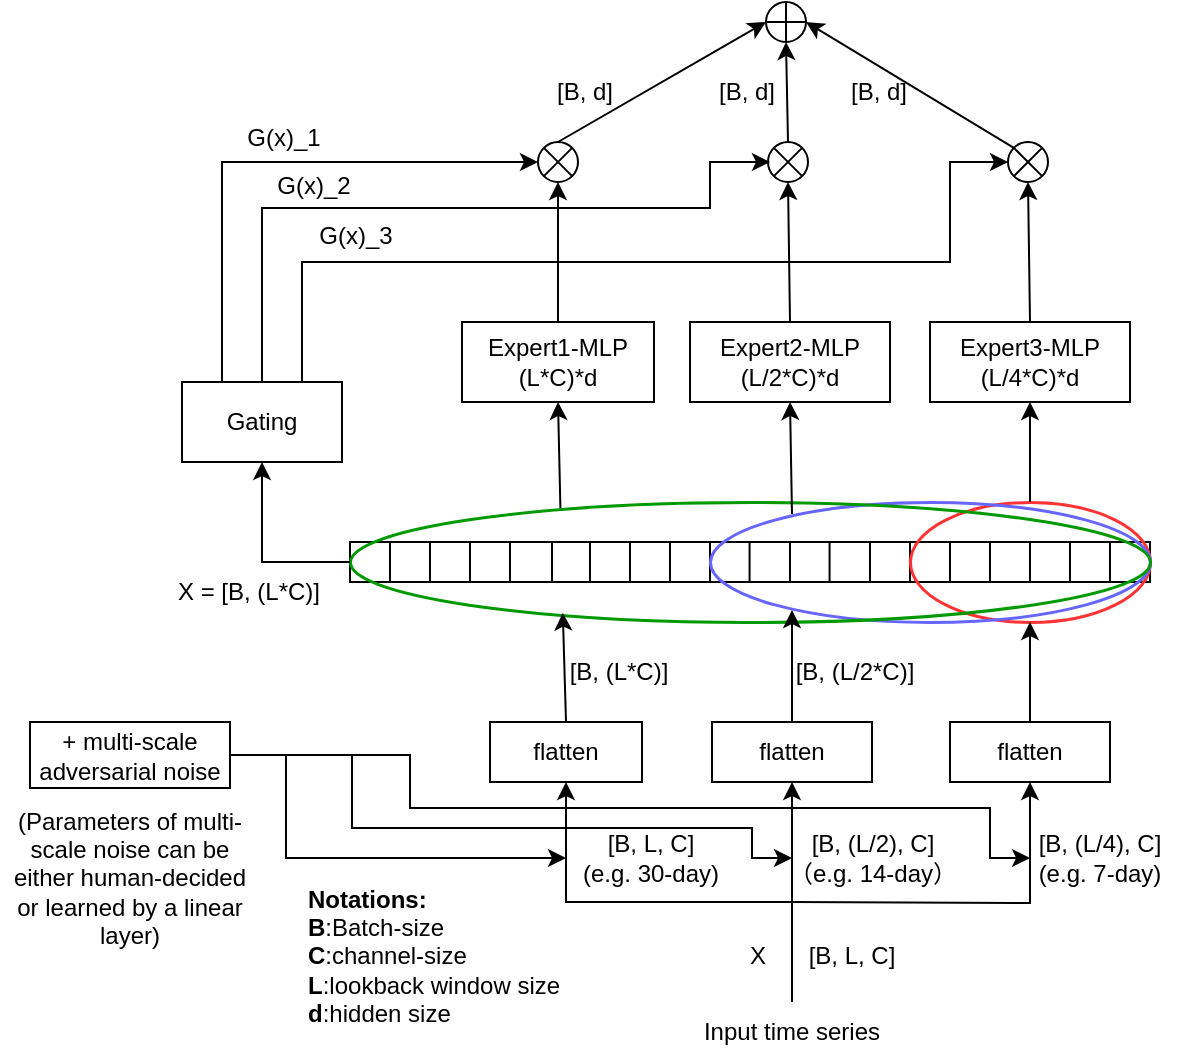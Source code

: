 <mxfile version="22.1.5" type="github">
  <diagram id="mCheTAdoRBEMM2ChDu2A" name="Page-1">
    <mxGraphModel dx="1138" dy="515" grid="1" gridSize="10" guides="1" tooltips="1" connect="1" arrows="1" fold="1" page="1" pageScale="1" pageWidth="827" pageHeight="1169" math="0" shadow="0">
      <root>
        <mxCell id="0" />
        <mxCell id="1" parent="0" />
        <mxCell id="4p1qmTCOK1UH07okr2WW-84" value="" style="rounded=0;whiteSpace=wrap;html=1;" vertex="1" parent="1">
          <mxGeometry x="240" y="417" width="400" height="20" as="geometry" />
        </mxCell>
        <mxCell id="4p1qmTCOK1UH07okr2WW-85" value="" style="endArrow=none;html=1;rounded=0;exitX=0.06;exitY=0.006;exitDx=0;exitDy=0;exitPerimeter=0;entryX=0.06;entryY=1.006;entryDx=0;entryDy=0;entryPerimeter=0;" edge="1" parent="1">
          <mxGeometry width="50" height="50" relative="1" as="geometry">
            <mxPoint x="260.0" y="417.0" as="sourcePoint" />
            <mxPoint x="260.0" y="437.0" as="targetPoint" />
          </mxGeometry>
        </mxCell>
        <mxCell id="4p1qmTCOK1UH07okr2WW-86" value="" style="endArrow=none;html=1;rounded=0;exitX=0.06;exitY=0.006;exitDx=0;exitDy=0;exitPerimeter=0;entryX=0.06;entryY=1.006;entryDx=0;entryDy=0;entryPerimeter=0;" edge="1" parent="1">
          <mxGeometry width="50" height="50" relative="1" as="geometry">
            <mxPoint x="360" y="417" as="sourcePoint" />
            <mxPoint x="360" y="437" as="targetPoint" />
          </mxGeometry>
        </mxCell>
        <mxCell id="4p1qmTCOK1UH07okr2WW-87" value="" style="endArrow=none;html=1;rounded=0;exitX=0.06;exitY=0.006;exitDx=0;exitDy=0;exitPerimeter=0;entryX=0.06;entryY=1.006;entryDx=0;entryDy=0;entryPerimeter=0;" edge="1" parent="1">
          <mxGeometry width="50" height="50" relative="1" as="geometry">
            <mxPoint x="380" y="417" as="sourcePoint" />
            <mxPoint x="380" y="437" as="targetPoint" />
          </mxGeometry>
        </mxCell>
        <mxCell id="4p1qmTCOK1UH07okr2WW-88" value="" style="endArrow=none;html=1;rounded=0;exitX=0.06;exitY=0.006;exitDx=0;exitDy=0;exitPerimeter=0;entryX=0.06;entryY=1.006;entryDx=0;entryDy=0;entryPerimeter=0;" edge="1" parent="1">
          <mxGeometry width="50" height="50" relative="1" as="geometry">
            <mxPoint x="400" y="417" as="sourcePoint" />
            <mxPoint x="400" y="437" as="targetPoint" />
          </mxGeometry>
        </mxCell>
        <mxCell id="4p1qmTCOK1UH07okr2WW-89" value="" style="endArrow=none;html=1;rounded=0;exitX=0.06;exitY=0.006;exitDx=0;exitDy=0;exitPerimeter=0;entryX=0.06;entryY=1.006;entryDx=0;entryDy=0;entryPerimeter=0;" edge="1" parent="1">
          <mxGeometry width="50" height="50" relative="1" as="geometry">
            <mxPoint x="420" y="417" as="sourcePoint" />
            <mxPoint x="420" y="437" as="targetPoint" />
          </mxGeometry>
        </mxCell>
        <mxCell id="4p1qmTCOK1UH07okr2WW-90" value="" style="endArrow=none;html=1;rounded=0;exitX=0.06;exitY=0.006;exitDx=0;exitDy=0;exitPerimeter=0;entryX=0.06;entryY=1.006;entryDx=0;entryDy=0;entryPerimeter=0;" edge="1" parent="1">
          <mxGeometry width="50" height="50" relative="1" as="geometry">
            <mxPoint x="439.79" y="417" as="sourcePoint" />
            <mxPoint x="439.79" y="437" as="targetPoint" />
          </mxGeometry>
        </mxCell>
        <mxCell id="4p1qmTCOK1UH07okr2WW-91" value="" style="endArrow=none;html=1;rounded=0;exitX=0.06;exitY=0.006;exitDx=0;exitDy=0;exitPerimeter=0;entryX=0.06;entryY=1.006;entryDx=0;entryDy=0;entryPerimeter=0;" edge="1" parent="1">
          <mxGeometry width="50" height="50" relative="1" as="geometry">
            <mxPoint x="460" y="417" as="sourcePoint" />
            <mxPoint x="460" y="437" as="targetPoint" />
          </mxGeometry>
        </mxCell>
        <mxCell id="4p1qmTCOK1UH07okr2WW-92" value="" style="endArrow=none;html=1;rounded=0;exitX=0.06;exitY=0.006;exitDx=0;exitDy=0;exitPerimeter=0;entryX=0.06;entryY=1.006;entryDx=0;entryDy=0;entryPerimeter=0;" edge="1" parent="1">
          <mxGeometry width="50" height="50" relative="1" as="geometry">
            <mxPoint x="479.79" y="417" as="sourcePoint" />
            <mxPoint x="479.79" y="437" as="targetPoint" />
          </mxGeometry>
        </mxCell>
        <mxCell id="4p1qmTCOK1UH07okr2WW-93" value="" style="endArrow=none;html=1;rounded=0;exitX=0.06;exitY=0.006;exitDx=0;exitDy=0;exitPerimeter=0;entryX=0.06;entryY=1.006;entryDx=0;entryDy=0;entryPerimeter=0;" edge="1" parent="1">
          <mxGeometry width="50" height="50" relative="1" as="geometry">
            <mxPoint x="500" y="417" as="sourcePoint" />
            <mxPoint x="500" y="437" as="targetPoint" />
          </mxGeometry>
        </mxCell>
        <mxCell id="4p1qmTCOK1UH07okr2WW-94" value="" style="endArrow=none;html=1;rounded=0;exitX=0.06;exitY=0.006;exitDx=0;exitDy=0;exitPerimeter=0;entryX=0.06;entryY=1.006;entryDx=0;entryDy=0;entryPerimeter=0;" edge="1" parent="1">
          <mxGeometry width="50" height="50" relative="1" as="geometry">
            <mxPoint x="520" y="417" as="sourcePoint" />
            <mxPoint x="520" y="437" as="targetPoint" />
          </mxGeometry>
        </mxCell>
        <mxCell id="4p1qmTCOK1UH07okr2WW-95" value="" style="endArrow=none;html=1;rounded=0;exitX=0.06;exitY=0.006;exitDx=0;exitDy=0;exitPerimeter=0;entryX=0.06;entryY=1.006;entryDx=0;entryDy=0;entryPerimeter=0;" edge="1" parent="1">
          <mxGeometry width="50" height="50" relative="1" as="geometry">
            <mxPoint x="560" y="417" as="sourcePoint" />
            <mxPoint x="560" y="437" as="targetPoint" />
          </mxGeometry>
        </mxCell>
        <mxCell id="4p1qmTCOK1UH07okr2WW-96" value="" style="endArrow=none;html=1;rounded=0;exitX=0.06;exitY=0.006;exitDx=0;exitDy=0;exitPerimeter=0;entryX=0.06;entryY=1.006;entryDx=0;entryDy=0;entryPerimeter=0;" edge="1" parent="1">
          <mxGeometry width="50" height="50" relative="1" as="geometry">
            <mxPoint x="540" y="417" as="sourcePoint" />
            <mxPoint x="540" y="437" as="targetPoint" />
          </mxGeometry>
        </mxCell>
        <mxCell id="4p1qmTCOK1UH07okr2WW-97" value="" style="endArrow=none;html=1;rounded=0;exitX=0.06;exitY=0.006;exitDx=0;exitDy=0;exitPerimeter=0;entryX=0.06;entryY=1.006;entryDx=0;entryDy=0;entryPerimeter=0;" edge="1" parent="1">
          <mxGeometry width="50" height="50" relative="1" as="geometry">
            <mxPoint x="580" y="417" as="sourcePoint" />
            <mxPoint x="580" y="437" as="targetPoint" />
          </mxGeometry>
        </mxCell>
        <mxCell id="4p1qmTCOK1UH07okr2WW-98" value="" style="endArrow=none;html=1;rounded=0;exitX=0.06;exitY=0.006;exitDx=0;exitDy=0;exitPerimeter=0;entryX=0.06;entryY=1.006;entryDx=0;entryDy=0;entryPerimeter=0;" edge="1" parent="1">
          <mxGeometry width="50" height="50" relative="1" as="geometry">
            <mxPoint x="600" y="417" as="sourcePoint" />
            <mxPoint x="600" y="437" as="targetPoint" />
          </mxGeometry>
        </mxCell>
        <mxCell id="4p1qmTCOK1UH07okr2WW-99" value="" style="endArrow=none;html=1;rounded=0;exitX=0.06;exitY=0.006;exitDx=0;exitDy=0;exitPerimeter=0;entryX=0.06;entryY=1.006;entryDx=0;entryDy=0;entryPerimeter=0;" edge="1" parent="1">
          <mxGeometry width="50" height="50" relative="1" as="geometry">
            <mxPoint x="620" y="417" as="sourcePoint" />
            <mxPoint x="620" y="437" as="targetPoint" />
          </mxGeometry>
        </mxCell>
        <mxCell id="4p1qmTCOK1UH07okr2WW-100" value="" style="ellipse;whiteSpace=wrap;html=1;fillColor=none;strokeColor=#FF3333;strokeWidth=1.5;" vertex="1" parent="1">
          <mxGeometry x="520" y="397" width="120" height="60" as="geometry" />
        </mxCell>
        <mxCell id="4p1qmTCOK1UH07okr2WW-101" value="" style="ellipse;whiteSpace=wrap;html=1;fillColor=none;strokeColor=#6666FF;strokeWidth=1.5;" vertex="1" parent="1">
          <mxGeometry x="420" y="397" width="220" height="60" as="geometry" />
        </mxCell>
        <mxCell id="4p1qmTCOK1UH07okr2WW-102" value="" style="ellipse;whiteSpace=wrap;html=1;fillColor=none;strokeColor=#009900;strokeWidth=1.5;" vertex="1" parent="1">
          <mxGeometry x="240" y="397" width="400" height="60" as="geometry" />
        </mxCell>
        <mxCell id="4p1qmTCOK1UH07okr2WW-103" value="Expert1-MLP&lt;br&gt;(L*C)*d" style="rounded=0;whiteSpace=wrap;html=1;" vertex="1" parent="1">
          <mxGeometry x="296" y="307" width="96" height="40" as="geometry" />
        </mxCell>
        <mxCell id="4p1qmTCOK1UH07okr2WW-104" value="Expert2-MLP&lt;br&gt;(L/2*C)*d" style="rounded=0;whiteSpace=wrap;html=1;" vertex="1" parent="1">
          <mxGeometry x="410" y="307" width="100" height="40" as="geometry" />
        </mxCell>
        <mxCell id="4p1qmTCOK1UH07okr2WW-105" value="Expert3-MLP&lt;br&gt;(L/4*C)*d" style="rounded=0;whiteSpace=wrap;html=1;" vertex="1" parent="1">
          <mxGeometry x="530" y="307" width="100" height="40" as="geometry" />
        </mxCell>
        <mxCell id="4p1qmTCOK1UH07okr2WW-106" value="" style="endArrow=classic;html=1;rounded=0;exitX=0.263;exitY=0.051;exitDx=0;exitDy=0;entryX=0.5;entryY=1;entryDx=0;entryDy=0;exitPerimeter=0;" edge="1" parent="1" source="4p1qmTCOK1UH07okr2WW-102" target="4p1qmTCOK1UH07okr2WW-103">
          <mxGeometry width="50" height="50" relative="1" as="geometry">
            <mxPoint x="390" y="347" as="sourcePoint" />
            <mxPoint x="440" y="297" as="targetPoint" />
          </mxGeometry>
        </mxCell>
        <mxCell id="4p1qmTCOK1UH07okr2WW-107" value="" style="endArrow=classic;html=1;rounded=0;entryX=0.5;entryY=1;entryDx=0;entryDy=0;" edge="1" parent="1" target="4p1qmTCOK1UH07okr2WW-104">
          <mxGeometry width="50" height="50" relative="1" as="geometry">
            <mxPoint x="461" y="403" as="sourcePoint" />
            <mxPoint x="460" y="343" as="targetPoint" />
          </mxGeometry>
        </mxCell>
        <mxCell id="4p1qmTCOK1UH07okr2WW-108" value="" style="endArrow=classic;html=1;rounded=0;exitX=0.5;exitY=0;exitDx=0;exitDy=0;entryX=0.5;entryY=1;entryDx=0;entryDy=0;" edge="1" parent="1" source="4p1qmTCOK1UH07okr2WW-100" target="4p1qmTCOK1UH07okr2WW-105">
          <mxGeometry width="50" height="50" relative="1" as="geometry">
            <mxPoint x="570" y="331.5" as="sourcePoint" />
            <mxPoint x="574" y="222.5" as="targetPoint" />
          </mxGeometry>
        </mxCell>
        <mxCell id="4p1qmTCOK1UH07okr2WW-109" value="Gating" style="rounded=0;whiteSpace=wrap;html=1;" vertex="1" parent="1">
          <mxGeometry x="156" y="337" width="80" height="40" as="geometry" />
        </mxCell>
        <mxCell id="4p1qmTCOK1UH07okr2WW-110" value="" style="endArrow=classic;html=1;rounded=0;exitX=0;exitY=0.5;exitDx=0;exitDy=0;entryX=0.5;entryY=1;entryDx=0;entryDy=0;" edge="1" parent="1" source="4p1qmTCOK1UH07okr2WW-84" target="4p1qmTCOK1UH07okr2WW-109">
          <mxGeometry width="50" height="50" relative="1" as="geometry">
            <mxPoint x="340" y="437" as="sourcePoint" />
            <mxPoint x="390" y="387" as="targetPoint" />
            <Array as="points">
              <mxPoint x="196" y="427" />
            </Array>
          </mxGeometry>
        </mxCell>
        <mxCell id="4p1qmTCOK1UH07okr2WW-111" value="" style="ellipse;whiteSpace=wrap;html=1;aspect=fixed;fillColor=none;" vertex="1" parent="1">
          <mxGeometry x="334" y="217" width="20" height="20" as="geometry" />
        </mxCell>
        <mxCell id="4p1qmTCOK1UH07okr2WW-112" value="" style="endArrow=none;html=1;rounded=0;exitX=0;exitY=1;exitDx=0;exitDy=0;entryX=1;entryY=0;entryDx=0;entryDy=0;" edge="1" parent="1" source="4p1qmTCOK1UH07okr2WW-111" target="4p1qmTCOK1UH07okr2WW-111">
          <mxGeometry width="50" height="50" relative="1" as="geometry">
            <mxPoint x="337.653" y="241.877" as="sourcePoint" />
            <mxPoint x="360.35" y="222.12" as="targetPoint" />
          </mxGeometry>
        </mxCell>
        <mxCell id="4p1qmTCOK1UH07okr2WW-113" value="" style="endArrow=none;html=1;rounded=0;exitX=0;exitY=0;exitDx=0;exitDy=0;entryX=1;entryY=1;entryDx=0;entryDy=0;" edge="1" parent="1" source="4p1qmTCOK1UH07okr2WW-111" target="4p1qmTCOK1UH07okr2WW-111">
          <mxGeometry width="50" height="50" relative="1" as="geometry">
            <mxPoint x="348" y="253" as="sourcePoint" />
            <mxPoint x="371" y="233" as="targetPoint" />
          </mxGeometry>
        </mxCell>
        <mxCell id="4p1qmTCOK1UH07okr2WW-114" value="" style="ellipse;whiteSpace=wrap;html=1;aspect=fixed;fillColor=none;" vertex="1" parent="1">
          <mxGeometry x="449" y="217" width="20" height="20" as="geometry" />
        </mxCell>
        <mxCell id="4p1qmTCOK1UH07okr2WW-115" value="" style="endArrow=none;html=1;rounded=0;exitX=0;exitY=1;exitDx=0;exitDy=0;entryX=1;entryY=0;entryDx=0;entryDy=0;" edge="1" parent="1" source="4p1qmTCOK1UH07okr2WW-114" target="4p1qmTCOK1UH07okr2WW-114">
          <mxGeometry width="50" height="50" relative="1" as="geometry">
            <mxPoint x="422.653" y="251.877" as="sourcePoint" />
            <mxPoint x="445.35" y="232.12" as="targetPoint" />
          </mxGeometry>
        </mxCell>
        <mxCell id="4p1qmTCOK1UH07okr2WW-116" value="" style="endArrow=none;html=1;rounded=0;exitX=0;exitY=0;exitDx=0;exitDy=0;entryX=1;entryY=1;entryDx=0;entryDy=0;" edge="1" parent="1" source="4p1qmTCOK1UH07okr2WW-114" target="4p1qmTCOK1UH07okr2WW-114">
          <mxGeometry width="50" height="50" relative="1" as="geometry">
            <mxPoint x="433" y="263" as="sourcePoint" />
            <mxPoint x="456" y="243" as="targetPoint" />
          </mxGeometry>
        </mxCell>
        <mxCell id="4p1qmTCOK1UH07okr2WW-117" value="" style="ellipse;whiteSpace=wrap;html=1;aspect=fixed;fillColor=none;" vertex="1" parent="1">
          <mxGeometry x="569" y="217" width="20" height="20" as="geometry" />
        </mxCell>
        <mxCell id="4p1qmTCOK1UH07okr2WW-118" value="" style="endArrow=none;html=1;rounded=0;exitX=0;exitY=1;exitDx=0;exitDy=0;entryX=1;entryY=0;entryDx=0;entryDy=0;" edge="1" parent="1" source="4p1qmTCOK1UH07okr2WW-117" target="4p1qmTCOK1UH07okr2WW-117">
          <mxGeometry width="50" height="50" relative="1" as="geometry">
            <mxPoint x="572.653" y="241.877" as="sourcePoint" />
            <mxPoint x="595.35" y="222.12" as="targetPoint" />
          </mxGeometry>
        </mxCell>
        <mxCell id="4p1qmTCOK1UH07okr2WW-119" value="" style="endArrow=none;html=1;rounded=0;exitX=0;exitY=0;exitDx=0;exitDy=0;entryX=1;entryY=1;entryDx=0;entryDy=0;" edge="1" parent="1" source="4p1qmTCOK1UH07okr2WW-117" target="4p1qmTCOK1UH07okr2WW-117">
          <mxGeometry width="50" height="50" relative="1" as="geometry">
            <mxPoint x="583" y="253" as="sourcePoint" />
            <mxPoint x="606" y="233" as="targetPoint" />
          </mxGeometry>
        </mxCell>
        <mxCell id="4p1qmTCOK1UH07okr2WW-120" value="" style="endArrow=classic;html=1;rounded=0;exitX=0.25;exitY=0;exitDx=0;exitDy=0;entryX=0;entryY=0.5;entryDx=0;entryDy=0;" edge="1" parent="1" source="4p1qmTCOK1UH07okr2WW-109" target="4p1qmTCOK1UH07okr2WW-111">
          <mxGeometry width="50" height="50" relative="1" as="geometry">
            <mxPoint x="235" y="307" as="sourcePoint" />
            <mxPoint x="270" y="207" as="targetPoint" />
            <Array as="points">
              <mxPoint x="176" y="227" />
            </Array>
          </mxGeometry>
        </mxCell>
        <mxCell id="4p1qmTCOK1UH07okr2WW-121" value="" style="endArrow=classic;html=1;rounded=0;exitX=0.5;exitY=0;exitDx=0;exitDy=0;entryX=0.5;entryY=1;entryDx=0;entryDy=0;" edge="1" parent="1" source="4p1qmTCOK1UH07okr2WW-103" target="4p1qmTCOK1UH07okr2WW-111">
          <mxGeometry width="50" height="50" relative="1" as="geometry">
            <mxPoint x="370" y="287" as="sourcePoint" />
            <mxPoint x="420" y="247" as="targetPoint" />
          </mxGeometry>
        </mxCell>
        <mxCell id="4p1qmTCOK1UH07okr2WW-122" value="" style="endArrow=classic;html=1;rounded=0;exitX=0.5;exitY=0;exitDx=0;exitDy=0;entryX=0.5;entryY=1;entryDx=0;entryDy=0;" edge="1" parent="1" source="4p1qmTCOK1UH07okr2WW-104" target="4p1qmTCOK1UH07okr2WW-114">
          <mxGeometry width="50" height="50" relative="1" as="geometry">
            <mxPoint x="330" y="227" as="sourcePoint" />
            <mxPoint x="380" y="177" as="targetPoint" />
          </mxGeometry>
        </mxCell>
        <mxCell id="4p1qmTCOK1UH07okr2WW-123" value="" style="endArrow=classic;html=1;rounded=0;exitX=0.5;exitY=0;exitDx=0;exitDy=0;entryX=0.5;entryY=1;entryDx=0;entryDy=0;" edge="1" parent="1" source="4p1qmTCOK1UH07okr2WW-105" target="4p1qmTCOK1UH07okr2WW-117">
          <mxGeometry width="50" height="50" relative="1" as="geometry">
            <mxPoint x="480" y="304" as="sourcePoint" />
            <mxPoint x="480" y="247" as="targetPoint" />
          </mxGeometry>
        </mxCell>
        <mxCell id="4p1qmTCOK1UH07okr2WW-124" value="" style="endArrow=classic;html=1;rounded=0;exitX=0.5;exitY=0;exitDx=0;exitDy=0;" edge="1" parent="1" source="4p1qmTCOK1UH07okr2WW-109">
          <mxGeometry width="50" height="50" relative="1" as="geometry">
            <mxPoint x="260" y="337" as="sourcePoint" />
            <mxPoint x="450" y="227" as="targetPoint" />
            <Array as="points">
              <mxPoint x="196" y="250" />
              <mxPoint x="420" y="250" />
              <mxPoint x="420" y="227" />
            </Array>
          </mxGeometry>
        </mxCell>
        <mxCell id="4p1qmTCOK1UH07okr2WW-125" value="" style="endArrow=classic;html=1;rounded=0;exitX=0.75;exitY=0;exitDx=0;exitDy=0;entryX=0;entryY=0.5;entryDx=0;entryDy=0;" edge="1" parent="1" source="4p1qmTCOK1UH07okr2WW-109" target="4p1qmTCOK1UH07okr2WW-117">
          <mxGeometry width="50" height="50" relative="1" as="geometry">
            <mxPoint x="270" y="347" as="sourcePoint" />
            <mxPoint x="470" y="237" as="targetPoint" />
            <Array as="points">
              <mxPoint x="216" y="277" />
              <mxPoint x="540" y="277" />
              <mxPoint x="540" y="227" />
            </Array>
          </mxGeometry>
        </mxCell>
        <mxCell id="4p1qmTCOK1UH07okr2WW-126" value="" style="ellipse;whiteSpace=wrap;html=1;aspect=fixed;fillColor=none;direction=east;flipH=1;flipV=1;" vertex="1" parent="1">
          <mxGeometry x="448" y="147" width="20" height="20" as="geometry" />
        </mxCell>
        <mxCell id="4p1qmTCOK1UH07okr2WW-127" value="" style="endArrow=none;html=1;rounded=0;exitX=0;exitY=0.5;exitDx=0;exitDy=0;entryX=1;entryY=0.5;entryDx=0;entryDy=0;" edge="1" parent="1" source="4p1qmTCOK1UH07okr2WW-126" target="4p1qmTCOK1UH07okr2WW-126">
          <mxGeometry width="50" height="50" relative="1" as="geometry">
            <mxPoint x="464.347" y="142.123" as="sourcePoint" />
            <mxPoint x="441.65" y="161.88" as="targetPoint" />
          </mxGeometry>
        </mxCell>
        <mxCell id="4p1qmTCOK1UH07okr2WW-128" value="" style="endArrow=none;html=1;rounded=0;exitX=0.5;exitY=0;exitDx=0;exitDy=0;entryX=0.5;entryY=1;entryDx=0;entryDy=0;" edge="1" parent="1" source="4p1qmTCOK1UH07okr2WW-126" target="4p1qmTCOK1UH07okr2WW-126">
          <mxGeometry width="50" height="50" relative="1" as="geometry">
            <mxPoint x="454" y="131.0" as="sourcePoint" />
            <mxPoint x="431" y="151.0" as="targetPoint" />
          </mxGeometry>
        </mxCell>
        <mxCell id="4p1qmTCOK1UH07okr2WW-129" value="" style="endArrow=classic;html=1;rounded=0;exitX=0.5;exitY=0;exitDx=0;exitDy=0;entryX=0;entryY=0.5;entryDx=0;entryDy=0;" edge="1" parent="1" source="4p1qmTCOK1UH07okr2WW-111" target="4p1qmTCOK1UH07okr2WW-126">
          <mxGeometry width="50" height="50" relative="1" as="geometry">
            <mxPoint x="350" y="177" as="sourcePoint" />
            <mxPoint x="470" y="167" as="targetPoint" />
          </mxGeometry>
        </mxCell>
        <mxCell id="4p1qmTCOK1UH07okr2WW-130" value="" style="endArrow=classic;html=1;rounded=0;exitX=0.5;exitY=0;exitDx=0;exitDy=0;entryX=0.5;entryY=1;entryDx=0;entryDy=0;" edge="1" parent="1" source="4p1qmTCOK1UH07okr2WW-114" target="4p1qmTCOK1UH07okr2WW-126">
          <mxGeometry width="50" height="50" relative="1" as="geometry">
            <mxPoint x="485" y="207" as="sourcePoint" />
            <mxPoint x="585" y="157" as="targetPoint" />
          </mxGeometry>
        </mxCell>
        <mxCell id="4p1qmTCOK1UH07okr2WW-131" style="edgeStyle=orthogonalEdgeStyle;rounded=0;orthogonalLoop=1;jettySize=auto;html=1;exitX=0.5;exitY=0;exitDx=0;exitDy=0;entryX=0.5;entryY=1;entryDx=0;entryDy=0;" edge="1" parent="1" target="4p1qmTCOK1UH07okr2WW-138">
          <mxGeometry relative="1" as="geometry">
            <mxPoint x="461" y="627" as="sourcePoint" />
            <mxPoint x="370" y="577" as="targetPoint" />
            <Array as="points">
              <mxPoint x="461" y="597" />
              <mxPoint x="348" y="597" />
            </Array>
          </mxGeometry>
        </mxCell>
        <mxCell id="4p1qmTCOK1UH07okr2WW-132" style="edgeStyle=orthogonalEdgeStyle;rounded=0;orthogonalLoop=1;jettySize=auto;html=1;entryX=0.5;entryY=1;entryDx=0;entryDy=0;" edge="1" parent="1" target="4p1qmTCOK1UH07okr2WW-140">
          <mxGeometry relative="1" as="geometry">
            <mxPoint x="461" y="597" as="sourcePoint" />
            <mxPoint x="577" y="577" as="targetPoint" />
          </mxGeometry>
        </mxCell>
        <mxCell id="4p1qmTCOK1UH07okr2WW-133" value="X" style="text;html=1;strokeColor=none;fillColor=none;align=center;verticalAlign=middle;whiteSpace=wrap;rounded=0;" vertex="1" parent="1">
          <mxGeometry x="434" y="609" width="20" height="30" as="geometry" />
        </mxCell>
        <mxCell id="4p1qmTCOK1UH07okr2WW-134" value="[B, L, C]" style="text;html=1;strokeColor=none;fillColor=none;align=center;verticalAlign=middle;whiteSpace=wrap;rounded=0;" vertex="1" parent="1">
          <mxGeometry x="466" y="609" width="50" height="30" as="geometry" />
        </mxCell>
        <mxCell id="4p1qmTCOK1UH07okr2WW-135" value="[B, L, C]&lt;br&gt;(e.g. 30-day)" style="text;html=1;strokeColor=none;fillColor=none;align=center;verticalAlign=middle;whiteSpace=wrap;rounded=0;" vertex="1" parent="1">
          <mxGeometry x="351" y="560" width="79" height="30" as="geometry" />
        </mxCell>
        <mxCell id="4p1qmTCOK1UH07okr2WW-136" value="[B, (L/2), C]&lt;br&gt;（e.g. 14-day）" style="text;html=1;strokeColor=none;fillColor=none;align=center;verticalAlign=middle;whiteSpace=wrap;rounded=0;" vertex="1" parent="1">
          <mxGeometry x="454" y="560" width="95" height="30" as="geometry" />
        </mxCell>
        <mxCell id="4p1qmTCOK1UH07okr2WW-137" value="[B, (L/4), C]&lt;br&gt;(e.g. 7-day)" style="text;html=1;strokeColor=none;fillColor=none;align=center;verticalAlign=middle;whiteSpace=wrap;rounded=0;" vertex="1" parent="1">
          <mxGeometry x="575" y="560" width="80" height="30" as="geometry" />
        </mxCell>
        <mxCell id="4p1qmTCOK1UH07okr2WW-138" value="flatten" style="rounded=0;whiteSpace=wrap;html=1;" vertex="1" parent="1">
          <mxGeometry x="310" y="507" width="76" height="30" as="geometry" />
        </mxCell>
        <mxCell id="4p1qmTCOK1UH07okr2WW-139" value="flatten" style="rounded=0;whiteSpace=wrap;html=1;" vertex="1" parent="1">
          <mxGeometry x="421" y="507" width="80" height="30" as="geometry" />
        </mxCell>
        <mxCell id="4p1qmTCOK1UH07okr2WW-140" value="flatten" style="rounded=0;whiteSpace=wrap;html=1;" vertex="1" parent="1">
          <mxGeometry x="540" y="507" width="80" height="30" as="geometry" />
        </mxCell>
        <mxCell id="4p1qmTCOK1UH07okr2WW-141" value="" style="endArrow=classic;html=1;rounded=0;exitX=0.5;exitY=0;exitDx=0;exitDy=0;entryX=0.266;entryY=0.922;entryDx=0;entryDy=0;entryPerimeter=0;" edge="1" parent="1" source="4p1qmTCOK1UH07okr2WW-138" target="4p1qmTCOK1UH07okr2WW-102">
          <mxGeometry width="50" height="50" relative="1" as="geometry">
            <mxPoint x="420" y="557" as="sourcePoint" />
            <mxPoint x="370" y="447" as="targetPoint" />
          </mxGeometry>
        </mxCell>
        <mxCell id="4p1qmTCOK1UH07okr2WW-142" value="" style="endArrow=classic;html=1;rounded=0;exitX=0.5;exitY=0;exitDx=0;exitDy=0;" edge="1" parent="1" source="4p1qmTCOK1UH07okr2WW-139">
          <mxGeometry width="50" height="50" relative="1" as="geometry">
            <mxPoint x="461" y="510" as="sourcePoint" />
            <mxPoint x="461" y="451" as="targetPoint" />
          </mxGeometry>
        </mxCell>
        <mxCell id="4p1qmTCOK1UH07okr2WW-143" value="" style="endArrow=classic;html=1;rounded=0;exitX=0.5;exitY=0;exitDx=0;exitDy=0;entryX=0.5;entryY=1;entryDx=0;entryDy=0;" edge="1" parent="1" source="4p1qmTCOK1UH07okr2WW-140" target="4p1qmTCOK1UH07okr2WW-100">
          <mxGeometry width="50" height="50" relative="1" as="geometry">
            <mxPoint x="430" y="397" as="sourcePoint" />
            <mxPoint x="570" y="467" as="targetPoint" />
          </mxGeometry>
        </mxCell>
        <mxCell id="4p1qmTCOK1UH07okr2WW-144" value="" style="endArrow=none;html=1;rounded=0;exitX=0.06;exitY=0.006;exitDx=0;exitDy=0;exitPerimeter=0;entryX=0.06;entryY=1.006;entryDx=0;entryDy=0;entryPerimeter=0;" edge="1" parent="1">
          <mxGeometry width="50" height="50" relative="1" as="geometry">
            <mxPoint x="341" y="417" as="sourcePoint" />
            <mxPoint x="341" y="437" as="targetPoint" />
          </mxGeometry>
        </mxCell>
        <mxCell id="4p1qmTCOK1UH07okr2WW-145" value="" style="endArrow=none;html=1;rounded=0;exitX=0.06;exitY=0.006;exitDx=0;exitDy=0;exitPerimeter=0;entryX=0.06;entryY=1.006;entryDx=0;entryDy=0;entryPerimeter=0;" edge="1" parent="1">
          <mxGeometry width="50" height="50" relative="1" as="geometry">
            <mxPoint x="320" y="417" as="sourcePoint" />
            <mxPoint x="320" y="437" as="targetPoint" />
          </mxGeometry>
        </mxCell>
        <mxCell id="4p1qmTCOK1UH07okr2WW-146" value="" style="endArrow=none;html=1;rounded=0;exitX=0.06;exitY=0.006;exitDx=0;exitDy=0;exitPerimeter=0;entryX=0.06;entryY=1.006;entryDx=0;entryDy=0;entryPerimeter=0;" edge="1" parent="1">
          <mxGeometry width="50" height="50" relative="1" as="geometry">
            <mxPoint x="300" y="417" as="sourcePoint" />
            <mxPoint x="300" y="437" as="targetPoint" />
          </mxGeometry>
        </mxCell>
        <mxCell id="4p1qmTCOK1UH07okr2WW-147" value="" style="endArrow=none;html=1;rounded=0;exitX=0.06;exitY=0.006;exitDx=0;exitDy=0;exitPerimeter=0;entryX=0.06;entryY=1.006;entryDx=0;entryDy=0;entryPerimeter=0;" edge="1" parent="1">
          <mxGeometry width="50" height="50" relative="1" as="geometry">
            <mxPoint x="280" y="417" as="sourcePoint" />
            <mxPoint x="280" y="437" as="targetPoint" />
          </mxGeometry>
        </mxCell>
        <mxCell id="4p1qmTCOK1UH07okr2WW-148" value="[B, (L*C)]" style="text;html=1;strokeColor=none;fillColor=none;align=center;verticalAlign=middle;whiteSpace=wrap;rounded=0;" vertex="1" parent="1">
          <mxGeometry x="335" y="467" width="79" height="30" as="geometry" />
        </mxCell>
        <mxCell id="4p1qmTCOK1UH07okr2WW-149" value="[B, (L/2*C)]" style="text;html=1;strokeColor=none;fillColor=none;align=center;verticalAlign=middle;whiteSpace=wrap;rounded=0;" vertex="1" parent="1">
          <mxGeometry x="445" y="467" width="95" height="30" as="geometry" />
        </mxCell>
        <mxCell id="4p1qmTCOK1UH07okr2WW-150" style="edgeStyle=orthogonalEdgeStyle;rounded=0;orthogonalLoop=1;jettySize=auto;html=1;exitX=0.5;exitY=1;exitDx=0;exitDy=0;" edge="1" parent="1" source="4p1qmTCOK1UH07okr2WW-103" target="4p1qmTCOK1UH07okr2WW-103">
          <mxGeometry relative="1" as="geometry" />
        </mxCell>
        <mxCell id="4p1qmTCOK1UH07okr2WW-151" value="&lt;b&gt;Notations:&lt;/b&gt;&lt;br&gt;&lt;b&gt;B&lt;/b&gt;:Batch-size&lt;br&gt;&lt;b&gt;C&lt;/b&gt;:channel-size&lt;br&gt;&lt;b&gt;L&lt;/b&gt;:lookback window size&lt;br&gt;&lt;b&gt;d&lt;/b&gt;:hidden size" style="text;html=1;strokeColor=none;fillColor=none;align=left;verticalAlign=middle;whiteSpace=wrap;rounded=0;" vertex="1" parent="1">
          <mxGeometry x="217" y="609" width="134" height="30" as="geometry" />
        </mxCell>
        <mxCell id="4p1qmTCOK1UH07okr2WW-152" style="edgeStyle=orthogonalEdgeStyle;rounded=0;orthogonalLoop=1;jettySize=auto;html=1;" edge="1" parent="1" source="4p1qmTCOK1UH07okr2WW-153" target="4p1qmTCOK1UH07okr2WW-139">
          <mxGeometry relative="1" as="geometry" />
        </mxCell>
        <mxCell id="4p1qmTCOK1UH07okr2WW-153" value="Input time series" style="text;html=1;strokeColor=none;fillColor=none;align=center;verticalAlign=middle;whiteSpace=wrap;rounded=0;" vertex="1" parent="1">
          <mxGeometry x="376" y="647" width="170" height="30" as="geometry" />
        </mxCell>
        <mxCell id="4p1qmTCOK1UH07okr2WW-154" value="[B, d]" style="text;html=1;strokeColor=none;fillColor=none;align=center;verticalAlign=middle;whiteSpace=wrap;rounded=0;" vertex="1" parent="1">
          <mxGeometry x="341" y="177" width="33" height="30" as="geometry" />
        </mxCell>
        <mxCell id="4p1qmTCOK1UH07okr2WW-155" value="[B, d]" style="text;html=1;strokeColor=none;fillColor=none;align=center;verticalAlign=middle;whiteSpace=wrap;rounded=0;" vertex="1" parent="1">
          <mxGeometry x="422" y="177" width="33" height="30" as="geometry" />
        </mxCell>
        <mxCell id="4p1qmTCOK1UH07okr2WW-156" value="[B, d]" style="text;html=1;strokeColor=none;fillColor=none;align=center;verticalAlign=middle;whiteSpace=wrap;rounded=0;" vertex="1" parent="1">
          <mxGeometry x="488" y="177" width="33" height="30" as="geometry" />
        </mxCell>
        <mxCell id="4p1qmTCOK1UH07okr2WW-157" value="" style="endArrow=classic;html=1;rounded=0;exitX=0;exitY=0;exitDx=0;exitDy=0;entryX=1;entryY=0.5;entryDx=0;entryDy=0;" edge="1" parent="1" source="4p1qmTCOK1UH07okr2WW-117" target="4p1qmTCOK1UH07okr2WW-126">
          <mxGeometry width="50" height="50" relative="1" as="geometry">
            <mxPoint x="410" y="167" as="sourcePoint" />
            <mxPoint x="460" y="117" as="targetPoint" />
          </mxGeometry>
        </mxCell>
        <mxCell id="4p1qmTCOK1UH07okr2WW-158" value="X = [B, (L*C)]" style="text;html=1;strokeColor=none;fillColor=none;align=center;verticalAlign=middle;whiteSpace=wrap;rounded=0;" vertex="1" parent="1">
          <mxGeometry x="150" y="427" width="79" height="30" as="geometry" />
        </mxCell>
        <mxCell id="4p1qmTCOK1UH07okr2WW-159" value="G(x)_1" style="text;html=1;strokeColor=none;fillColor=none;align=center;verticalAlign=middle;whiteSpace=wrap;rounded=0;" vertex="1" parent="1">
          <mxGeometry x="185" y="207" width="44" height="16" as="geometry" />
        </mxCell>
        <mxCell id="4p1qmTCOK1UH07okr2WW-160" value="G(x)_2" style="text;html=1;strokeColor=none;fillColor=none;align=center;verticalAlign=middle;whiteSpace=wrap;rounded=0;" vertex="1" parent="1">
          <mxGeometry x="200" y="231" width="44" height="16" as="geometry" />
        </mxCell>
        <mxCell id="4p1qmTCOK1UH07okr2WW-161" value="G(x)_3" style="text;html=1;strokeColor=none;fillColor=none;align=center;verticalAlign=middle;whiteSpace=wrap;rounded=0;" vertex="1" parent="1">
          <mxGeometry x="221" y="256" width="44" height="16" as="geometry" />
        </mxCell>
        <mxCell id="4p1qmTCOK1UH07okr2WW-162" style="edgeStyle=orthogonalEdgeStyle;rounded=0;orthogonalLoop=1;jettySize=auto;html=1;" edge="1" parent="1">
          <mxGeometry relative="1" as="geometry">
            <Array as="points">
              <mxPoint x="208" y="524" />
              <mxPoint x="208" y="575" />
            </Array>
            <mxPoint x="178" y="523.488" as="sourcePoint" />
            <mxPoint x="348" y="575" as="targetPoint" />
          </mxGeometry>
        </mxCell>
        <mxCell id="4p1qmTCOK1UH07okr2WW-163" style="edgeStyle=orthogonalEdgeStyle;rounded=0;orthogonalLoop=1;jettySize=auto;html=1;" edge="1" parent="1">
          <mxGeometry relative="1" as="geometry">
            <Array as="points">
              <mxPoint x="241" y="524" />
              <mxPoint x="241" y="560" />
              <mxPoint x="441" y="560" />
              <mxPoint x="441" y="575" />
            </Array>
            <mxPoint x="181" y="523.488" as="sourcePoint" />
            <mxPoint x="461" y="575" as="targetPoint" />
          </mxGeometry>
        </mxCell>
        <mxCell id="4p1qmTCOK1UH07okr2WW-164" style="edgeStyle=orthogonalEdgeStyle;rounded=0;orthogonalLoop=1;jettySize=auto;html=1;entryX=0.063;entryY=0.5;entryDx=0;entryDy=0;entryPerimeter=0;" edge="1" parent="1" source="4p1qmTCOK1UH07okr2WW-165" target="4p1qmTCOK1UH07okr2WW-137">
          <mxGeometry relative="1" as="geometry">
            <mxPoint x="270" y="550" as="targetPoint" />
            <Array as="points">
              <mxPoint x="270" y="524" />
              <mxPoint x="270" y="550" />
              <mxPoint x="560" y="550" />
              <mxPoint x="560" y="575" />
            </Array>
          </mxGeometry>
        </mxCell>
        <mxCell id="4p1qmTCOK1UH07okr2WW-165" value="+ multi-scale&lt;br&gt;adversarial noise" style="rounded=0;whiteSpace=wrap;html=1;" vertex="1" parent="1">
          <mxGeometry x="80" y="507" width="100" height="33" as="geometry" />
        </mxCell>
        <mxCell id="4p1qmTCOK1UH07okr2WW-166" value="(Parameters of multi-scale noise can be either human-decided or learned by a linear layer)" style="text;html=1;strokeColor=none;fillColor=none;align=center;verticalAlign=middle;whiteSpace=wrap;rounded=0;" vertex="1" parent="1">
          <mxGeometry x="65" y="570" width="130" height="30" as="geometry" />
        </mxCell>
      </root>
    </mxGraphModel>
  </diagram>
</mxfile>
